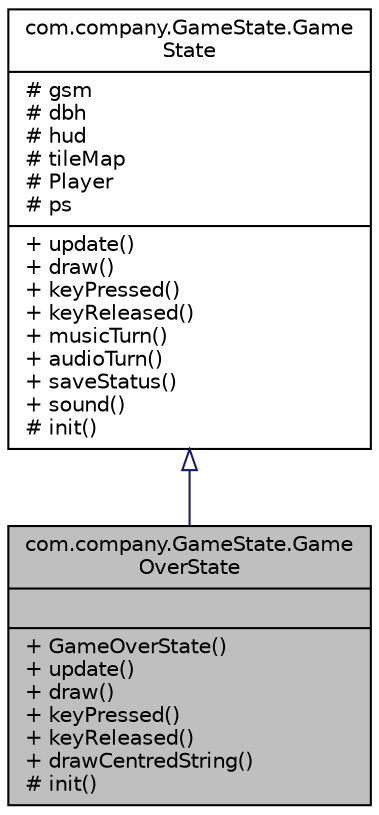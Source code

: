 digraph "com.company.GameState.GameOverState"
{
 // LATEX_PDF_SIZE
  edge [fontname="Helvetica",fontsize="10",labelfontname="Helvetica",labelfontsize="10"];
  node [fontname="Helvetica",fontsize="10",shape=record];
  Node1 [label="{com.company.GameState.Game\lOverState\n||+ GameOverState()\l+ update()\l+ draw()\l+ keyPressed()\l+ keyReleased()\l+ drawCentredString()\l# init()\l}",height=0.2,width=0.4,color="black", fillcolor="grey75", style="filled", fontcolor="black",tooltip="Descrie starea in cazul in care jucatorul pierde."];
  Node2 -> Node1 [dir="back",color="midnightblue",fontsize="10",style="solid",arrowtail="onormal",fontname="Helvetica"];
  Node2 [label="{com.company.GameState.Game\lState\n|# gsm\l# dbh\l# hud\l# tileMap\l# Player\l# ps\l|+ update()\l+ draw()\l+ keyPressed()\l+ keyReleased()\l+ musicTurn()\l+ audioTurn()\l+ saveStatus()\l+ sound()\l# init()\l}",height=0.2,width=0.4,color="black", fillcolor="white", style="filled",URL="$classcom_1_1company_1_1_game_state_1_1_game_state.html",tooltip="Clasa generica care descrie o stare a jocului."];
}
